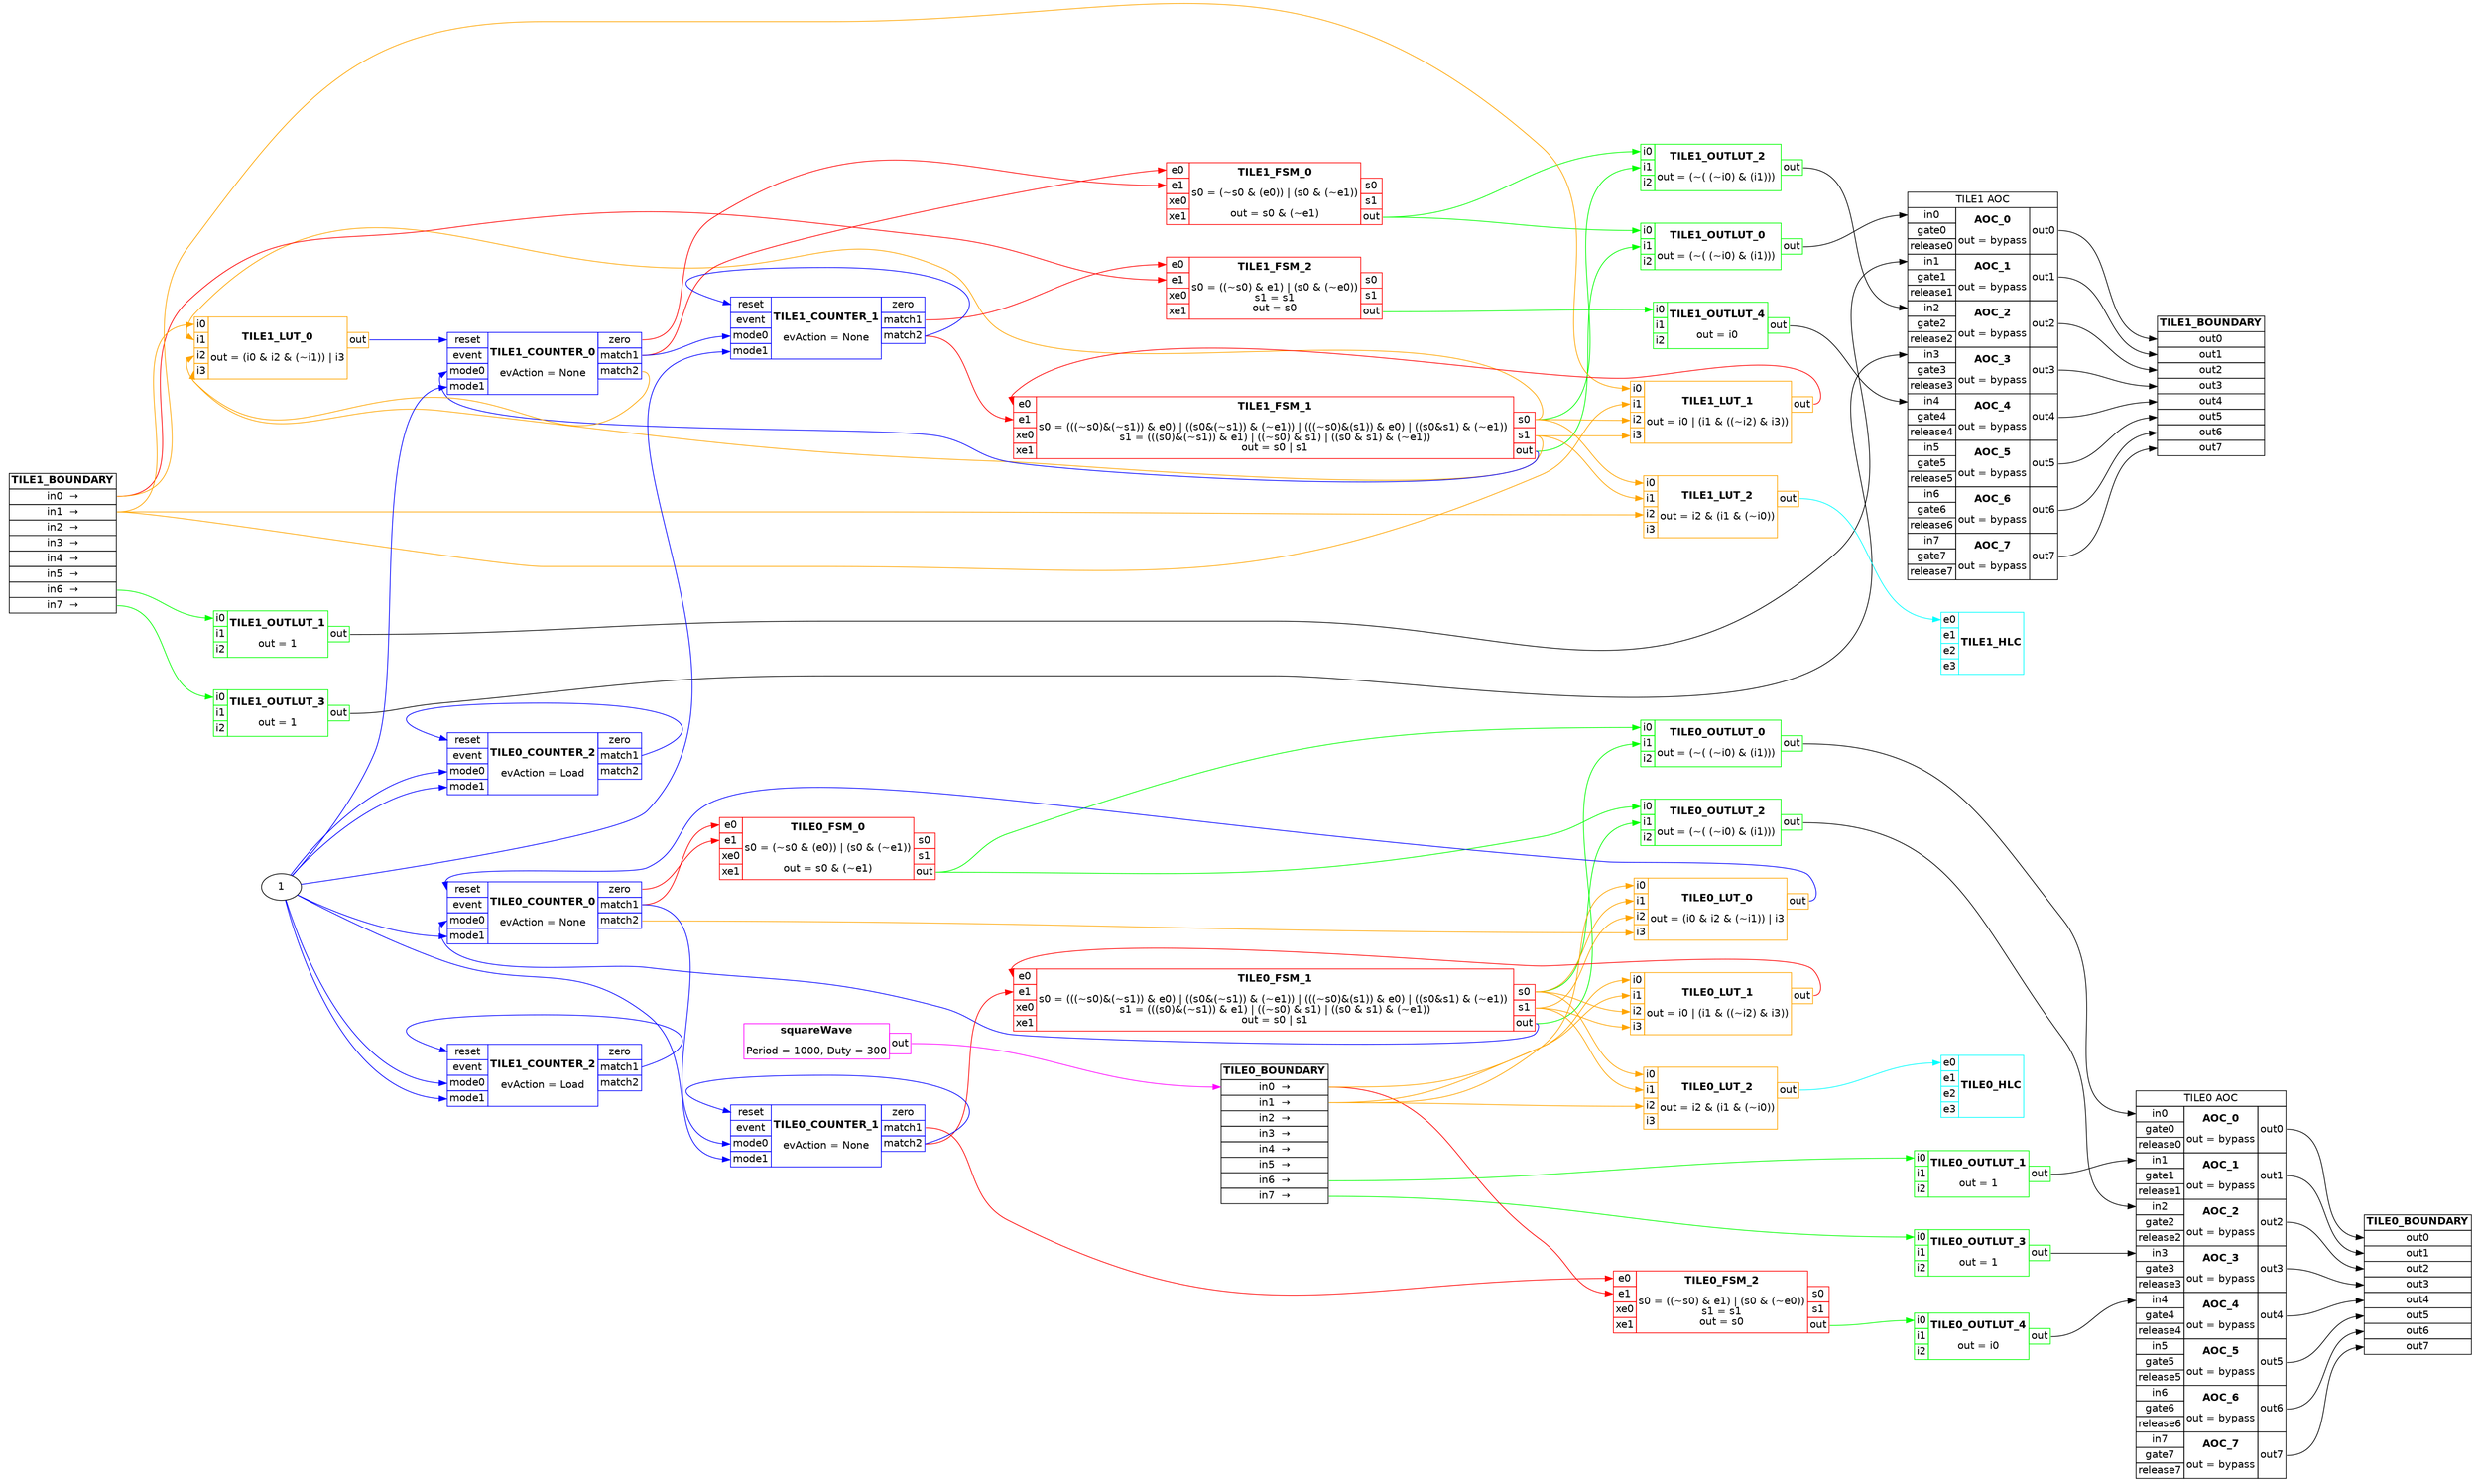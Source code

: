 
digraph {
    graph [fontname = "helvetica"];
    node  [fontname = "helvetica"];
    edge  [fontname = "helvetica"];
    graph [mclimit=50 nodesep=0.5 rankdir=LR ranksep=1.25]


    TILE1_OUTLUT_0 [label= <<TABLE BORDER='0' CELLBORDER='1' CELLSPACING='0'>
                       <TR><TD PORT='i0'>i0</TD><TD ROWSPAN='4'><b>TILE1_OUTLUT_0</b><br/><br/>out = (~( (~i0) &amp; (i1))) </TD></TR>
                       <TR><TD PORT='i1'>i1</TD><TD PORT='out'>out</TD></TR>
                       <TR><TD PORT='i2'>i2</TD></TR>
                   </TABLE>> color=green shape=plaintext]

    TILE1_FSM_0:OUT:e -> TILE1_OUTLUT_0:i0:w [color=green]
    TILE1_FSM_1:OUT:e -> TILE1_OUTLUT_0:i1:w [color=green]

    TILE1_OUTLUT_1 [label= <<TABLE BORDER='0' CELLBORDER='1' CELLSPACING='0'>
                       <TR><TD PORT='i0'>i0</TD><TD ROWSPAN='4'><b>TILE1_OUTLUT_1</b><br/><br/>out = 1</TD></TR>
                       <TR><TD PORT='i1'>i1</TD><TD PORT='out'>out</TD></TR>
                       <TR><TD PORT='i2'>i2</TD></TR>
                   </TABLE>> color=green shape=plaintext]

    TILE1_BOUNDARY:in6:e -> TILE1_OUTLUT_1:i0:w [color=green]

    TILE1_OUTLUT_2 [label= <<TABLE BORDER='0' CELLBORDER='1' CELLSPACING='0'>
                       <TR><TD PORT='i0'>i0</TD><TD ROWSPAN='4'><b>TILE1_OUTLUT_2</b><br/><br/>out = (~( (~i0) &amp; (i1))) </TD></TR>
                       <TR><TD PORT='i1'>i1</TD><TD PORT='out'>out</TD></TR>
                       <TR><TD PORT='i2'>i2</TD></TR>
                   </TABLE>> color=green shape=plaintext]

    TILE1_FSM_0:OUT:e -> TILE1_OUTLUT_2:i0:w [color=green]
    TILE1_FSM_1:S0:e -> TILE1_OUTLUT_2:i1:w [color=green]

    TILE1_OUTLUT_3 [label= <<TABLE BORDER='0' CELLBORDER='1' CELLSPACING='0'>
                       <TR><TD PORT='i0'>i0</TD><TD ROWSPAN='4'><b>TILE1_OUTLUT_3</b><br/><br/>out = 1</TD></TR>
                       <TR><TD PORT='i1'>i1</TD><TD PORT='out'>out</TD></TR>
                       <TR><TD PORT='i2'>i2</TD></TR>
                   </TABLE>> color=green shape=plaintext]

    TILE1_BOUNDARY:in7:e -> TILE1_OUTLUT_3:i0:w [color=green]

    TILE1_OUTLUT_4 [label= <<TABLE BORDER='0' CELLBORDER='1' CELLSPACING='0'>
                       <TR><TD PORT='i0'>i0</TD><TD ROWSPAN='4'><b>TILE1_OUTLUT_4</b><br/><br/>out = i0</TD></TR>
                       <TR><TD PORT='i1'>i1</TD><TD PORT='out'>out</TD></TR>
                       <TR><TD PORT='i2'>i2</TD></TR>
                   </TABLE>> color=green shape=plaintext]

    TILE1_FSM_2:OUT:e -> TILE1_OUTLUT_4:i0:w [color=green]




    TILE1_AOC:out0:e -> TILE1_BOUNDARY_OUT:out0:w [color=black]
    TILE1_OUTLUT_0:out:e -> TILE1_AOC:in0:w [color=black]
    TILE1_AOC:out1:e -> TILE1_BOUNDARY_OUT:out1:w [color=black]
    TILE1_OUTLUT_1:out:e -> TILE1_AOC:in1:w [color=black]
    TILE1_AOC:out2:e -> TILE1_BOUNDARY_OUT:out2:w [color=black]
    TILE1_OUTLUT_2:out:e -> TILE1_AOC:in2:w [color=black]
    TILE1_AOC:out3:e -> TILE1_BOUNDARY_OUT:out3:w [color=black]
    TILE1_OUTLUT_3:out:e -> TILE1_AOC:in3:w [color=black]
    TILE1_AOC:out4:e -> TILE1_BOUNDARY_OUT:out4:w [color=black]
    TILE1_OUTLUT_4:out:e -> TILE1_AOC:in4:w [color=black]
    TILE1_AOC:out5:e -> TILE1_BOUNDARY_OUT:out5:w [color=black]
    TILE1_AOC:out6:e -> TILE1_BOUNDARY_OUT:out6:w [color=black]
    TILE1_AOC:out7:e -> TILE1_BOUNDARY_OUT:out7:w [color=black]

    TILE1_AOC [label= <<TABLE BORDER='0' CELLBORDER='1' CELLSPACING='0'>
    	  <TR>
    	  	  <TD COLSPAN="3">TILE1 AOC</TD>
    	  </TR>
          <TR>
              <TD PORT='in0'>in0</TD>
              <TD ROWSPAN="3"><b>AOC_0</b><br/><br/>out = bypass</TD>
              <TD PORT='out0' ROWSPAN='3'>out0</TD></TR>
          <TR><TD PORT='gate0'>gate0</TD></TR>
          <TR><TD PORT='release0'>release0</TD></TR>
         
         <TR>
              <TD PORT='in1'>in1</TD>
              <TD ROWSPAN="3"><b>AOC_1</b><br/><br/>out = bypass</TD>
              <TD PORT='out1' ROWSPAN='3'>out1</TD></TR>
          <TR><TD PORT='gate1'>gate1</TD></TR>
          <TR><TD PORT='release1'>release1</TD></TR>
          
          <TR>
              <TD PORT='in2'>in2</TD>
              <TD ROWSPAN="3"><b>AOC_2</b><br/><br/>out = bypass</TD>
              <TD PORT='out2' ROWSPAN='3'>out2</TD></TR>
          <TR><TD PORT='gate2'>gate2</TD></TR>
          <TR><TD PORT='release2'>release2</TD></TR>
          
          <TR>
              <TD PORT='in3'>in3</TD>
              <TD ROWSPAN="3"><b>AOC_3</b><br/><br/>out = bypass</TD>
              <TD PORT='out3' ROWSPAN='3'>out3</TD></TR>
          <TR><TD PORT='gate3'>gate3</TD></TR>
          <TR><TD PORT='release3'>release3</TD></TR>
          
          <TR>
              <TD PORT='in4'>in4</TD>
              <TD ROWSPAN="3"><b>AOC_4</b><br/><br/>out = bypass</TD>
              <TD PORT='out4' ROWSPAN='3'>out4</TD></TR>
          <TR><TD PORT='gate4'>gate4</TD></TR>
          <TR><TD PORT='release4'>release4</TD></TR>
          
          <TR>
              <TD PORT='in5'>in5</TD>
              <TD ROWSPAN="3"><b>AOC_5</b><br/><br/>out = bypass</TD>
              <TD PORT='out5' ROWSPAN='3'>out5</TD></TR>
          <TR><TD PORT='gate5'>gate5</TD></TR>
          <TR><TD PORT='release5'>release5</TD></TR>
          
          <TR>
              <TD PORT='in6'>in6</TD>
              <TD ROWSPAN="3"><b>AOC_6</b><br/><br/>out = bypass</TD>
              <TD PORT='out6' ROWSPAN='3'>out6</TD></TR>
          <TR><TD PORT='gate6'>gate6</TD></TR>
          <TR><TD PORT='release6'>release6</TD></TR>
          
          <TR>
              <TD PORT='in7'>in7</TD>
              <TD ROWSPAN="3"><b>AOC_7</b><br/><br/>out = bypass</TD>
              <TD PORT='out7' ROWSPAN='3'>out7</TD></TR>
          <TR><TD PORT='gate7'>gate7</TD></TR>
          <TR><TD PORT='release7'>release7</TD></TR>
          
         
     </TABLE>> color=black shape=plaintext]

    TILE1_LUT_0 [label= <<TABLE BORDER='0' CELLBORDER='1' CELLSPACING='0'>
                       <TR><TD PORT='i0'>i0</TD><TD ROWSPAN='4'><b>TILE1_LUT_0</b><br/><br/>out = (i0 &amp; i2 &amp; (~i1)) | i3</TD></TR>
                       <TR><TD PORT='i1'>i1</TD><TD PORT='out'>out</TD></TR>
                       <TR><TD PORT='i2'>i2</TD></TR>
                       <TR><TD PORT='i3'>i3</TD></TR>
                   </TABLE>> color=orange shape=plaintext]

    TILE1_BOUNDARY:in1:e -> TILE1_LUT_0:i0:w [color=orange]
    TILE1_FSM_1:S0:e -> TILE1_LUT_0:i1:w [color=orange]
    TILE1_FSM_1:S1:e -> TILE1_LUT_0:i2:w [color=orange]
    TILE1_COUNTER_0:count_match2:e -> TILE1_LUT_0:i3:w [color=orange]

    TILE1_LUT_1 [label= <<TABLE BORDER='0' CELLBORDER='1' CELLSPACING='0'>
                       <TR><TD PORT='i0'>i0</TD><TD ROWSPAN='4'><b>TILE1_LUT_1</b><br/><br/>out = i0 | (i1 &amp; ((~i2) &amp; i3))</TD></TR>
                       <TR><TD PORT='i1'>i1</TD><TD PORT='out'>out</TD></TR>
                       <TR><TD PORT='i2'>i2</TD></TR>
                       <TR><TD PORT='i3'>i3</TD></TR>
                   </TABLE>> color=orange shape=plaintext]

    TILE1_BOUNDARY:in0:e -> TILE1_LUT_1:i0:w [color=orange]
    TILE1_BOUNDARY:in1:e -> TILE1_LUT_1:i1:w [color=orange]
    TILE1_FSM_1:S0:e -> TILE1_LUT_1:i2:w [color=orange]
    TILE1_FSM_1:S1:e -> TILE1_LUT_1:i3:w [color=orange]

    TILE1_LUT_2 [label= <<TABLE BORDER='0' CELLBORDER='1' CELLSPACING='0'>
                       <TR><TD PORT='i0'>i0</TD><TD ROWSPAN='4'><b>TILE1_LUT_2</b><br/><br/>out = i2 &amp; (i1 &amp; (~i0))</TD></TR>
                       <TR><TD PORT='i1'>i1</TD><TD PORT='out'>out</TD></TR>
                       <TR><TD PORT='i2'>i2</TD></TR>
                       <TR><TD PORT='i3'>i3</TD></TR>
                   </TABLE>> color=orange shape=plaintext]

    TILE1_FSM_1:S0:e -> TILE1_LUT_2:i0:w [color=orange]
    TILE1_FSM_1:S1:e -> TILE1_LUT_2:i1:w [color=orange]
    TILE1_BOUNDARY:in1:e -> TILE1_LUT_2:i2:w [color=orange]


    TILE1_FSM_0 [label=<<TABLE BORDER='0' CELLBORDER='1' CELLSPACING='0'>
                      <TR><TD PORT='e0'>e0</TD><TD ROWSPAN='4'><b>TILE1_FSM_0</b><br/><br/>s0 = (~s0 &amp; (e0)) | (s0 &amp; (~e1))<br/><br/>out = s0 &amp; (~e1)</TD></TR>
                      <TR><TD PORT='e1'>e1</TD><TD PORT='s0'>s0</TD></TR>
                      <TR><TD PORT='xe0'>xe0</TD><TD PORT='s1'>s1</TD></TR>
                      <TR><TD PORT='xe1'>xe1</TD><TD PORT='out'>out</TD></TR>
                   </TABLE>> color=red shape=plaintext]

    TILE1_COUNTER_0:count_match1:e -> TILE1_FSM_0:e0:w [color=red]
    TILE1_COUNTER_0:count_zero:e -> TILE1_FSM_0:e1:w [color=red]

    TILE1_FSM_1 [label=<<TABLE BORDER='0' CELLBORDER='1' CELLSPACING='0'>
                      <TR><TD PORT='e0'>e0</TD><TD ROWSPAN='4'><b>TILE1_FSM_1</b><br/><br/>s0 = (((~s0)&amp;(~s1)) &amp; e0) | ((s0&amp;(~s1)) &amp; (~e1)) | (((~s0)&amp;(s1)) &amp; e0) | ((s0&amp;s1) &amp; (~e1)) <br/>s1 = (((s0)&amp;(~s1)) &amp; e1) | ((~s0) &amp; s1) | ((s0 &amp; s1) &amp; (~e1))<br/>out = s0 | s1</TD></TR>
                      <TR><TD PORT='e1'>e1</TD><TD PORT='s0'>s0</TD></TR>
                      <TR><TD PORT='xe0'>xe0</TD><TD PORT='s1'>s1</TD></TR>
                      <TR><TD PORT='xe1'>xe1</TD><TD PORT='out'>out</TD></TR>
                   </TABLE>> color=red shape=plaintext]

    TILE1_LUT_1:OUT:e -> TILE1_FSM_1:e0:w [color=red]
    TILE1_COUNTER_1:count_match2:e -> TILE1_FSM_1:e1:w [color=red]

    TILE1_FSM_2 [label=<<TABLE BORDER='0' CELLBORDER='1' CELLSPACING='0'>
                      <TR><TD PORT='e0'>e0</TD><TD ROWSPAN='4'><b>TILE1_FSM_2</b><br/><br/>s0 = ((~s0) &amp; e1) | (s0 &amp; (~e0))<br/>s1 = s1<br/>out = s0</TD></TR>
                      <TR><TD PORT='e1'>e1</TD><TD PORT='s0'>s0</TD></TR>
                      <TR><TD PORT='xe0'>xe0</TD><TD PORT='s1'>s1</TD></TR>
                      <TR><TD PORT='xe1'>xe1</TD><TD PORT='out'>out</TD></TR>
                   </TABLE>> color=red shape=plaintext]

    TILE1_COUNTER_1:count_match1:e -> TILE1_FSM_2:e0:w [color=red]
    TILE1_BOUNDARY:in0:e -> TILE1_FSM_2:e1:w [color=red]


    TILE1_COUNTER_0 [label=<<TABLE BORDER='0' CELLBORDER='1' CELLSPACING='0'>
                    <TR><TD PORT='reset'>reset</TD><TD ROWSPAN='4'><b>TILE1_COUNTER_0</b><br/><br/>evAction = None</TD><TD PORT='count_zero'>zero</TD></TR>
                    <TR><TD PORT='event'>event</TD><TD PORT='count_match1'>match1</TD></TR>
                    <TR><TD PORT='mode0'>mode0</TD><TD PORT='count_match2'>match2</TD></TR>
                    <TR><TD PORT='mode1'>mode1</TD></TR>
               </TABLE>> color=blue shape=plaintext]

    TILE1_LUT_0:OUT:e -> TILE1_COUNTER_0:reset:w [color=blue]
    TILE1_FSM_1:OUT:e -> TILE1_COUNTER_0:mode0:w [color=blue]
    1 -> TILE1_COUNTER_0:mode1:w [color=blue]

    TILE1_COUNTER_1 [label=<<TABLE BORDER='0' CELLBORDER='1' CELLSPACING='0'>
                    <TR><TD PORT='reset'>reset</TD><TD ROWSPAN='4'><b>TILE1_COUNTER_1</b><br/><br/>evAction = None</TD><TD PORT='count_zero'>zero</TD></TR>
                    <TR><TD PORT='event'>event</TD><TD PORT='count_match1'>match1</TD></TR>
                    <TR><TD PORT='mode0'>mode0</TD><TD PORT='count_match2'>match2</TD></TR>
                    <TR><TD PORT='mode1'>mode1</TD></TR>
               </TABLE>> color=blue shape=plaintext]

    TILE1_COUNTER_1:count_match2:e -> TILE1_COUNTER_1:reset:w [color=blue]
    TILE1_COUNTER_0:count_match1:e -> TILE1_COUNTER_1:mode0:w [color=blue]
    1 -> TILE1_COUNTER_1:mode1:w [color=blue]

    TILE1_COUNTER_2 [label=<<TABLE BORDER='0' CELLBORDER='1' CELLSPACING='0'>
                    <TR><TD PORT='reset'>reset</TD><TD ROWSPAN='4'><b>TILE1_COUNTER_2</b><br/><br/>evAction = Load</TD><TD PORT='count_zero'>zero</TD></TR>
                    <TR><TD PORT='event'>event</TD><TD PORT='count_match1'>match1</TD></TR>
                    <TR><TD PORT='mode0'>mode0</TD><TD PORT='count_match2'>match2</TD></TR>
                    <TR><TD PORT='mode1'>mode1</TD></TR>
               </TABLE>> color=blue shape=plaintext]

    TILE1_COUNTER_2:count_match1:e -> TILE1_COUNTER_2:reset:w [color=blue]
    1 -> TILE1_COUNTER_2:mode0:w [color=blue]
    1 -> TILE1_COUNTER_2:mode1:w [color=blue]


    TILE1_HLC [label=<<TABLE BORDER='0' CELLBORDER='1' CELLSPACING='0'>
                      <TR><TD PORT='e0'>e0</TD><TD ROWSPAN='4'><b>TILE1_HLC</b></TD></TR>
                      <TR><TD PORT='e1'>e1</TD></TR>
                      <TR><TD PORT='e2'>e2</TD></TR>
                      <TR><TD PORT='e3'>e3</TD></TR>
                  </TABLE>> color=cyan shape=plaintext]

    TILE1_LUT_2:OUT:e -> TILE1_HLC:e0:w [color=cyan]

    TILE1_BOUNDARY [label= <<TABLE BORDER='0' CELLBORDER='1' CELLSPACING='0'>
                       <TR><TD><b>TILE1_BOUNDARY</b></TD></TR>
                       <TR><TD PORT='in0'>in0  &#x2192;</TD></TR>
                       <TR><TD PORT='in1'>in1  &#x2192;</TD></TR>
                       <TR><TD PORT='in2'>in2  &#x2192;</TD></TR>
                       <TR><TD PORT='in3'>in3  &#x2192;</TD></TR>
                       <TR><TD PORT='in4'>in4  &#x2192;</TD></TR>
                       <TR><TD PORT='in5'>in5  &#x2192;</TD></TR>
                       <TR><TD PORT='in6'>in6  &#x2192;</TD></TR>
                       <TR><TD PORT='in7'>in7  &#x2192;</TD></TR>
                   </TABLE>> color=black shape=plaintext]

    TILE1_BOUNDARY_OUT [label= <<TABLE BORDER='0' CELLBORDER='1' CELLSPACING='0'>
                       <TR><TD><b>TILE1_BOUNDARY</b></TD></TR>
                       <TR><TD PORT='out0'>out0</TD></TR>
                       <TR><TD PORT='out1'>out1</TD></TR>
                       <TR><TD PORT='out2'>out2</TD></TR>
                       <TR><TD PORT='out3'>out3</TD></TR>
                       <TR><TD PORT='out4'>out4</TD></TR>
                       <TR><TD PORT='out5'>out5</TD></TR>
                       <TR><TD PORT='out6'>out6</TD></TR>
                       <TR><TD PORT='out7'>out7</TD></TR>
                   </TABLE>> color=black shape=plaintext]





    TILE0_OUTLUT_0 [label= <<TABLE BORDER='0' CELLBORDER='1' CELLSPACING='0'>
                       <TR><TD PORT='i0'>i0</TD><TD ROWSPAN='4'><b>TILE0_OUTLUT_0</b><br/><br/>out = (~( (~i0) &amp; (i1))) </TD></TR>
                       <TR><TD PORT='i1'>i1</TD><TD PORT='out'>out</TD></TR>
                       <TR><TD PORT='i2'>i2</TD></TR>
                   </TABLE>> color=green shape=plaintext]

    TILE0_FSM_0:OUT:e -> TILE0_OUTLUT_0:i0:w [color=green]
    TILE0_FSM_1:OUT:e -> TILE0_OUTLUT_0:i1:w [color=green]

    TILE0_OUTLUT_1 [label= <<TABLE BORDER='0' CELLBORDER='1' CELLSPACING='0'>
                       <TR><TD PORT='i0'>i0</TD><TD ROWSPAN='4'><b>TILE0_OUTLUT_1</b><br/><br/>out = 1</TD></TR>
                       <TR><TD PORT='i1'>i1</TD><TD PORT='out'>out</TD></TR>
                       <TR><TD PORT='i2'>i2</TD></TR>
                   </TABLE>> color=green shape=plaintext]

    TILE0_BOUNDARY:in6:e -> TILE0_OUTLUT_1:i0:w [color=green]

    TILE0_OUTLUT_2 [label= <<TABLE BORDER='0' CELLBORDER='1' CELLSPACING='0'>
                       <TR><TD PORT='i0'>i0</TD><TD ROWSPAN='4'><b>TILE0_OUTLUT_2</b><br/><br/>out = (~( (~i0) &amp; (i1))) </TD></TR>
                       <TR><TD PORT='i1'>i1</TD><TD PORT='out'>out</TD></TR>
                       <TR><TD PORT='i2'>i2</TD></TR>
                   </TABLE>> color=green shape=plaintext]

    TILE0_FSM_0:OUT:e -> TILE0_OUTLUT_2:i0:w [color=green]
    TILE0_FSM_1:S0:e -> TILE0_OUTLUT_2:i1:w [color=green]

    TILE0_OUTLUT_3 [label= <<TABLE BORDER='0' CELLBORDER='1' CELLSPACING='0'>
                       <TR><TD PORT='i0'>i0</TD><TD ROWSPAN='4'><b>TILE0_OUTLUT_3</b><br/><br/>out = 1</TD></TR>
                       <TR><TD PORT='i1'>i1</TD><TD PORT='out'>out</TD></TR>
                       <TR><TD PORT='i2'>i2</TD></TR>
                   </TABLE>> color=green shape=plaintext]

    TILE0_BOUNDARY:in7:e -> TILE0_OUTLUT_3:i0:w [color=green]

    TILE0_OUTLUT_4 [label= <<TABLE BORDER='0' CELLBORDER='1' CELLSPACING='0'>
                       <TR><TD PORT='i0'>i0</TD><TD ROWSPAN='4'><b>TILE0_OUTLUT_4</b><br/><br/>out = i0</TD></TR>
                       <TR><TD PORT='i1'>i1</TD><TD PORT='out'>out</TD></TR>
                       <TR><TD PORT='i2'>i2</TD></TR>
                   </TABLE>> color=green shape=plaintext]

    TILE0_FSM_2:OUT:e -> TILE0_OUTLUT_4:i0:w [color=green]




    TILE0_AOC:out0:e -> TILE0_BOUNDARY_OUT:out0:w [color=black]
    TILE0_OUTLUT_0:out:e -> TILE0_AOC:in0:w [color=black]
    TILE0_AOC:out1:e -> TILE0_BOUNDARY_OUT:out1:w [color=black]
    TILE0_OUTLUT_1:out:e -> TILE0_AOC:in1:w [color=black]
    TILE0_AOC:out2:e -> TILE0_BOUNDARY_OUT:out2:w [color=black]
    TILE0_OUTLUT_2:out:e -> TILE0_AOC:in2:w [color=black]
    TILE0_AOC:out3:e -> TILE0_BOUNDARY_OUT:out3:w [color=black]
    TILE0_OUTLUT_3:out:e -> TILE0_AOC:in3:w [color=black]
    TILE0_AOC:out4:e -> TILE0_BOUNDARY_OUT:out4:w [color=black]
    TILE0_OUTLUT_4:out:e -> TILE0_AOC:in4:w [color=black]
    TILE0_AOC:out5:e -> TILE0_BOUNDARY_OUT:out5:w [color=black]
    TILE0_AOC:out6:e -> TILE0_BOUNDARY_OUT:out6:w [color=black]
    TILE0_AOC:out7:e -> TILE0_BOUNDARY_OUT:out7:w [color=black]

    TILE0_AOC [label= <<TABLE BORDER='0' CELLBORDER='1' CELLSPACING='0'>
    	  <TR>
    	  	  <TD COLSPAN="3">TILE0 AOC</TD>
    	  </TR>
          <TR>
              <TD PORT='in0'>in0</TD>
              <TD ROWSPAN="3"><b>AOC_0</b><br/><br/>out = bypass</TD>
              <TD PORT='out0' ROWSPAN='3'>out0</TD></TR>
          <TR><TD PORT='gate0'>gate0</TD></TR>
          <TR><TD PORT='release0'>release0</TD></TR>
         
         <TR>
              <TD PORT='in1'>in1</TD>
              <TD ROWSPAN="3"><b>AOC_1</b><br/><br/>out = bypass</TD>
              <TD PORT='out1' ROWSPAN='3'>out1</TD></TR>
          <TR><TD PORT='gate1'>gate1</TD></TR>
          <TR><TD PORT='release1'>release1</TD></TR>
          
          <TR>
              <TD PORT='in2'>in2</TD>
              <TD ROWSPAN="3"><b>AOC_2</b><br/><br/>out = bypass</TD>
              <TD PORT='out2' ROWSPAN='3'>out2</TD></TR>
          <TR><TD PORT='gate2'>gate2</TD></TR>
          <TR><TD PORT='release2'>release2</TD></TR>
          
          <TR>
              <TD PORT='in3'>in3</TD>
              <TD ROWSPAN="3"><b>AOC_3</b><br/><br/>out = bypass</TD>
              <TD PORT='out3' ROWSPAN='3'>out3</TD></TR>
          <TR><TD PORT='gate3'>gate3</TD></TR>
          <TR><TD PORT='release3'>release3</TD></TR>
          
          <TR>
              <TD PORT='in4'>in4</TD>
              <TD ROWSPAN="3"><b>AOC_4</b><br/><br/>out = bypass</TD>
              <TD PORT='out4' ROWSPAN='3'>out4</TD></TR>
          <TR><TD PORT='gate4'>gate4</TD></TR>
          <TR><TD PORT='release4'>release4</TD></TR>
          
          <TR>
              <TD PORT='in5'>in5</TD>
              <TD ROWSPAN="3"><b>AOC_5</b><br/><br/>out = bypass</TD>
              <TD PORT='out5' ROWSPAN='3'>out5</TD></TR>
          <TR><TD PORT='gate5'>gate5</TD></TR>
          <TR><TD PORT='release5'>release5</TD></TR>
          
          <TR>
              <TD PORT='in6'>in6</TD>
              <TD ROWSPAN="3"><b>AOC_6</b><br/><br/>out = bypass</TD>
              <TD PORT='out6' ROWSPAN='3'>out6</TD></TR>
          <TR><TD PORT='gate6'>gate6</TD></TR>
          <TR><TD PORT='release6'>release6</TD></TR>
          
          <TR>
              <TD PORT='in7'>in7</TD>
              <TD ROWSPAN="3"><b>AOC_7</b><br/><br/>out = bypass</TD>
              <TD PORT='out7' ROWSPAN='3'>out7</TD></TR>
          <TR><TD PORT='gate7'>gate7</TD></TR>
          <TR><TD PORT='release7'>release7</TD></TR>
          
         
     </TABLE>> color=black shape=plaintext]

    TILE0_LUT_0 [label= <<TABLE BORDER='0' CELLBORDER='1' CELLSPACING='0'>
                       <TR><TD PORT='i0'>i0</TD><TD ROWSPAN='4'><b>TILE0_LUT_0</b><br/><br/>out = (i0 &amp; i2 &amp; (~i1)) | i3</TD></TR>
                       <TR><TD PORT='i1'>i1</TD><TD PORT='out'>out</TD></TR>
                       <TR><TD PORT='i2'>i2</TD></TR>
                       <TR><TD PORT='i3'>i3</TD></TR>
                   </TABLE>> color=orange shape=plaintext]

    TILE0_BOUNDARY:in1:e -> TILE0_LUT_0:i0:w [color=orange]
    TILE0_FSM_1:S0:e -> TILE0_LUT_0:i1:w [color=orange]
    TILE0_FSM_1:S1:e -> TILE0_LUT_0:i2:w [color=orange]
    TILE0_COUNTER_0:count_match2:e -> TILE0_LUT_0:i3:w [color=orange]

    TILE0_LUT_1 [label= <<TABLE BORDER='0' CELLBORDER='1' CELLSPACING='0'>
                       <TR><TD PORT='i0'>i0</TD><TD ROWSPAN='4'><b>TILE0_LUT_1</b><br/><br/>out = i0 | (i1 &amp; ((~i2) &amp; i3))</TD></TR>
                       <TR><TD PORT='i1'>i1</TD><TD PORT='out'>out</TD></TR>
                       <TR><TD PORT='i2'>i2</TD></TR>
                       <TR><TD PORT='i3'>i3</TD></TR>
                   </TABLE>> color=orange shape=plaintext]

    TILE0_BOUNDARY:in0:e -> TILE0_LUT_1:i0:w [color=orange]
    TILE0_BOUNDARY:in1:e -> TILE0_LUT_1:i1:w [color=orange]
    TILE0_FSM_1:S0:e -> TILE0_LUT_1:i2:w [color=orange]
    TILE0_FSM_1:S1:e -> TILE0_LUT_1:i3:w [color=orange]

    TILE0_LUT_2 [label= <<TABLE BORDER='0' CELLBORDER='1' CELLSPACING='0'>
                       <TR><TD PORT='i0'>i0</TD><TD ROWSPAN='4'><b>TILE0_LUT_2</b><br/><br/>out = i2 &amp; (i1 &amp; (~i0))</TD></TR>
                       <TR><TD PORT='i1'>i1</TD><TD PORT='out'>out</TD></TR>
                       <TR><TD PORT='i2'>i2</TD></TR>
                       <TR><TD PORT='i3'>i3</TD></TR>
                   </TABLE>> color=orange shape=plaintext]

    TILE0_FSM_1:S0:e -> TILE0_LUT_2:i0:w [color=orange]
    TILE0_FSM_1:S1:e -> TILE0_LUT_2:i1:w [color=orange]
    TILE0_BOUNDARY:in1:e -> TILE0_LUT_2:i2:w [color=orange]


    TILE0_FSM_0 [label=<<TABLE BORDER='0' CELLBORDER='1' CELLSPACING='0'>
                      <TR><TD PORT='e0'>e0</TD><TD ROWSPAN='4'><b>TILE0_FSM_0</b><br/><br/>s0 = (~s0 &amp; (e0)) | (s0 &amp; (~e1))<br/><br/>out = s0 &amp; (~e1)</TD></TR>
                      <TR><TD PORT='e1'>e1</TD><TD PORT='s0'>s0</TD></TR>
                      <TR><TD PORT='xe0'>xe0</TD><TD PORT='s1'>s1</TD></TR>
                      <TR><TD PORT='xe1'>xe1</TD><TD PORT='out'>out</TD></TR>
                   </TABLE>> color=red shape=plaintext]

    TILE0_COUNTER_0:count_match1:e -> TILE0_FSM_0:e0:w [color=red]
    TILE0_COUNTER_0:count_zero:e -> TILE0_FSM_0:e1:w [color=red]

    TILE0_FSM_1 [label=<<TABLE BORDER='0' CELLBORDER='1' CELLSPACING='0'>
                      <TR><TD PORT='e0'>e0</TD><TD ROWSPAN='4'><b>TILE0_FSM_1</b><br/><br/>s0 = (((~s0)&amp;(~s1)) &amp; e0) | ((s0&amp;(~s1)) &amp; (~e1)) | (((~s0)&amp;(s1)) &amp; e0) | ((s0&amp;s1) &amp; (~e1)) <br/>s1 = (((s0)&amp;(~s1)) &amp; e1) | ((~s0) &amp; s1) | ((s0 &amp; s1) &amp; (~e1))<br/>out = s0 | s1</TD></TR>
                      <TR><TD PORT='e1'>e1</TD><TD PORT='s0'>s0</TD></TR>
                      <TR><TD PORT='xe0'>xe0</TD><TD PORT='s1'>s1</TD></TR>
                      <TR><TD PORT='xe1'>xe1</TD><TD PORT='out'>out</TD></TR>
                   </TABLE>> color=red shape=plaintext]

    TILE0_LUT_1:OUT:e -> TILE0_FSM_1:e0:w [color=red]
    TILE0_COUNTER_1:count_match2:e -> TILE0_FSM_1:e1:w [color=red]

    TILE0_FSM_2 [label=<<TABLE BORDER='0' CELLBORDER='1' CELLSPACING='0'>
                      <TR><TD PORT='e0'>e0</TD><TD ROWSPAN='4'><b>TILE0_FSM_2</b><br/><br/>s0 = ((~s0) &amp; e1) | (s0 &amp; (~e0))<br/>s1 = s1<br/>out = s0</TD></TR>
                      <TR><TD PORT='e1'>e1</TD><TD PORT='s0'>s0</TD></TR>
                      <TR><TD PORT='xe0'>xe0</TD><TD PORT='s1'>s1</TD></TR>
                      <TR><TD PORT='xe1'>xe1</TD><TD PORT='out'>out</TD></TR>
                   </TABLE>> color=red shape=plaintext]

    TILE0_COUNTER_1:count_match1:e -> TILE0_FSM_2:e0:w [color=red]
    TILE0_BOUNDARY:in0:e -> TILE0_FSM_2:e1:w [color=red]


    TILE0_COUNTER_0 [label=<<TABLE BORDER='0' CELLBORDER='1' CELLSPACING='0'>
                    <TR><TD PORT='reset'>reset</TD><TD ROWSPAN='4'><b>TILE0_COUNTER_0</b><br/><br/>evAction = None</TD><TD PORT='count_zero'>zero</TD></TR>
                    <TR><TD PORT='event'>event</TD><TD PORT='count_match1'>match1</TD></TR>
                    <TR><TD PORT='mode0'>mode0</TD><TD PORT='count_match2'>match2</TD></TR>
                    <TR><TD PORT='mode1'>mode1</TD></TR>
               </TABLE>> color=blue shape=plaintext]

    TILE0_LUT_0:OUT:e -> TILE0_COUNTER_0:reset:w [color=blue]
    TILE0_FSM_1:OUT:e -> TILE0_COUNTER_0:mode0:w [color=blue]
    1 -> TILE0_COUNTER_0:mode1:w [color=blue]

    TILE0_COUNTER_1 [label=<<TABLE BORDER='0' CELLBORDER='1' CELLSPACING='0'>
                    <TR><TD PORT='reset'>reset</TD><TD ROWSPAN='4'><b>TILE0_COUNTER_1</b><br/><br/>evAction = None</TD><TD PORT='count_zero'>zero</TD></TR>
                    <TR><TD PORT='event'>event</TD><TD PORT='count_match1'>match1</TD></TR>
                    <TR><TD PORT='mode0'>mode0</TD><TD PORT='count_match2'>match2</TD></TR>
                    <TR><TD PORT='mode1'>mode1</TD></TR>
               </TABLE>> color=blue shape=plaintext]

    TILE0_COUNTER_1:count_match2:e -> TILE0_COUNTER_1:reset:w [color=blue]
    TILE0_COUNTER_0:count_match1:e -> TILE0_COUNTER_1:mode0:w [color=blue]
    1 -> TILE0_COUNTER_1:mode1:w [color=blue]

    TILE0_COUNTER_2 [label=<<TABLE BORDER='0' CELLBORDER='1' CELLSPACING='0'>
                    <TR><TD PORT='reset'>reset</TD><TD ROWSPAN='4'><b>TILE0_COUNTER_2</b><br/><br/>evAction = Load</TD><TD PORT='count_zero'>zero</TD></TR>
                    <TR><TD PORT='event'>event</TD><TD PORT='count_match1'>match1</TD></TR>
                    <TR><TD PORT='mode0'>mode0</TD><TD PORT='count_match2'>match2</TD></TR>
                    <TR><TD PORT='mode1'>mode1</TD></TR>
               </TABLE>> color=blue shape=plaintext]

    TILE0_COUNTER_2:count_match1:e -> TILE0_COUNTER_2:reset:w [color=blue]
    1 -> TILE0_COUNTER_2:mode0:w [color=blue]
    1 -> TILE0_COUNTER_2:mode1:w [color=blue]


    TILE0_HLC [label=<<TABLE BORDER='0' CELLBORDER='1' CELLSPACING='0'>
                      <TR><TD PORT='e0'>e0</TD><TD ROWSPAN='4'><b>TILE0_HLC</b></TD></TR>
                      <TR><TD PORT='e1'>e1</TD></TR>
                      <TR><TD PORT='e2'>e2</TD></TR>
                      <TR><TD PORT='e3'>e3</TD></TR>
                  </TABLE>> color=cyan shape=plaintext]

    TILE0_LUT_2:OUT:e -> TILE0_HLC:e0:w [color=cyan]

    TILE0_BOUNDARY [label= <<TABLE BORDER='0' CELLBORDER='1' CELLSPACING='0'>
                       <TR><TD><b>TILE0_BOUNDARY</b></TD></TR>
                       <TR><TD PORT='in0'>in0  &#x2192;</TD></TR>
                       <TR><TD PORT='in1'>in1  &#x2192;</TD></TR>
                       <TR><TD PORT='in2'>in2  &#x2192;</TD></TR>
                       <TR><TD PORT='in3'>in3  &#x2192;</TD></TR>
                       <TR><TD PORT='in4'>in4  &#x2192;</TD></TR>
                       <TR><TD PORT='in5'>in5  &#x2192;</TD></TR>
                       <TR><TD PORT='in6'>in6  &#x2192;</TD></TR>
                       <TR><TD PORT='in7'>in7  &#x2192;</TD></TR>
                   </TABLE>> color=black shape=plaintext]

    TILE0_BOUNDARY_OUT [label= <<TABLE BORDER='0' CELLBORDER='1' CELLSPACING='0'>
                       <TR><TD><b>TILE0_BOUNDARY</b></TD></TR>
                       <TR><TD PORT='out0'>out0</TD></TR>
                       <TR><TD PORT='out1'>out1</TD></TR>
                       <TR><TD PORT='out2'>out2</TD></TR>
                       <TR><TD PORT='out3'>out3</TD></TR>
                       <TR><TD PORT='out4'>out4</TD></TR>
                       <TR><TD PORT='out5'>out5</TD></TR>
                       <TR><TD PORT='out6'>out6</TD></TR>
                       <TR><TD PORT='out7'>out7</TD></TR>
                   </TABLE>> color=black shape=plaintext]

    TILE0_BOUNDARY_in0_squareWave [label= <<TABLE BORDER='0' CELLBORDER='1' CELLSPACING='0'>
                                <TR><TD ROWSPAN='4'><b>squareWave</b><br/><br/>Period = 1000, Duty = 300</TD></TR>
                                <TR><TD PORT='out'>out</TD></TR>
                              </TABLE>> color=magenta shape=plaintext]

    TILE0_BOUNDARY_in0_squareWave:out:e -> TILE0_BOUNDARY:in0:w [color=magenta]



}
